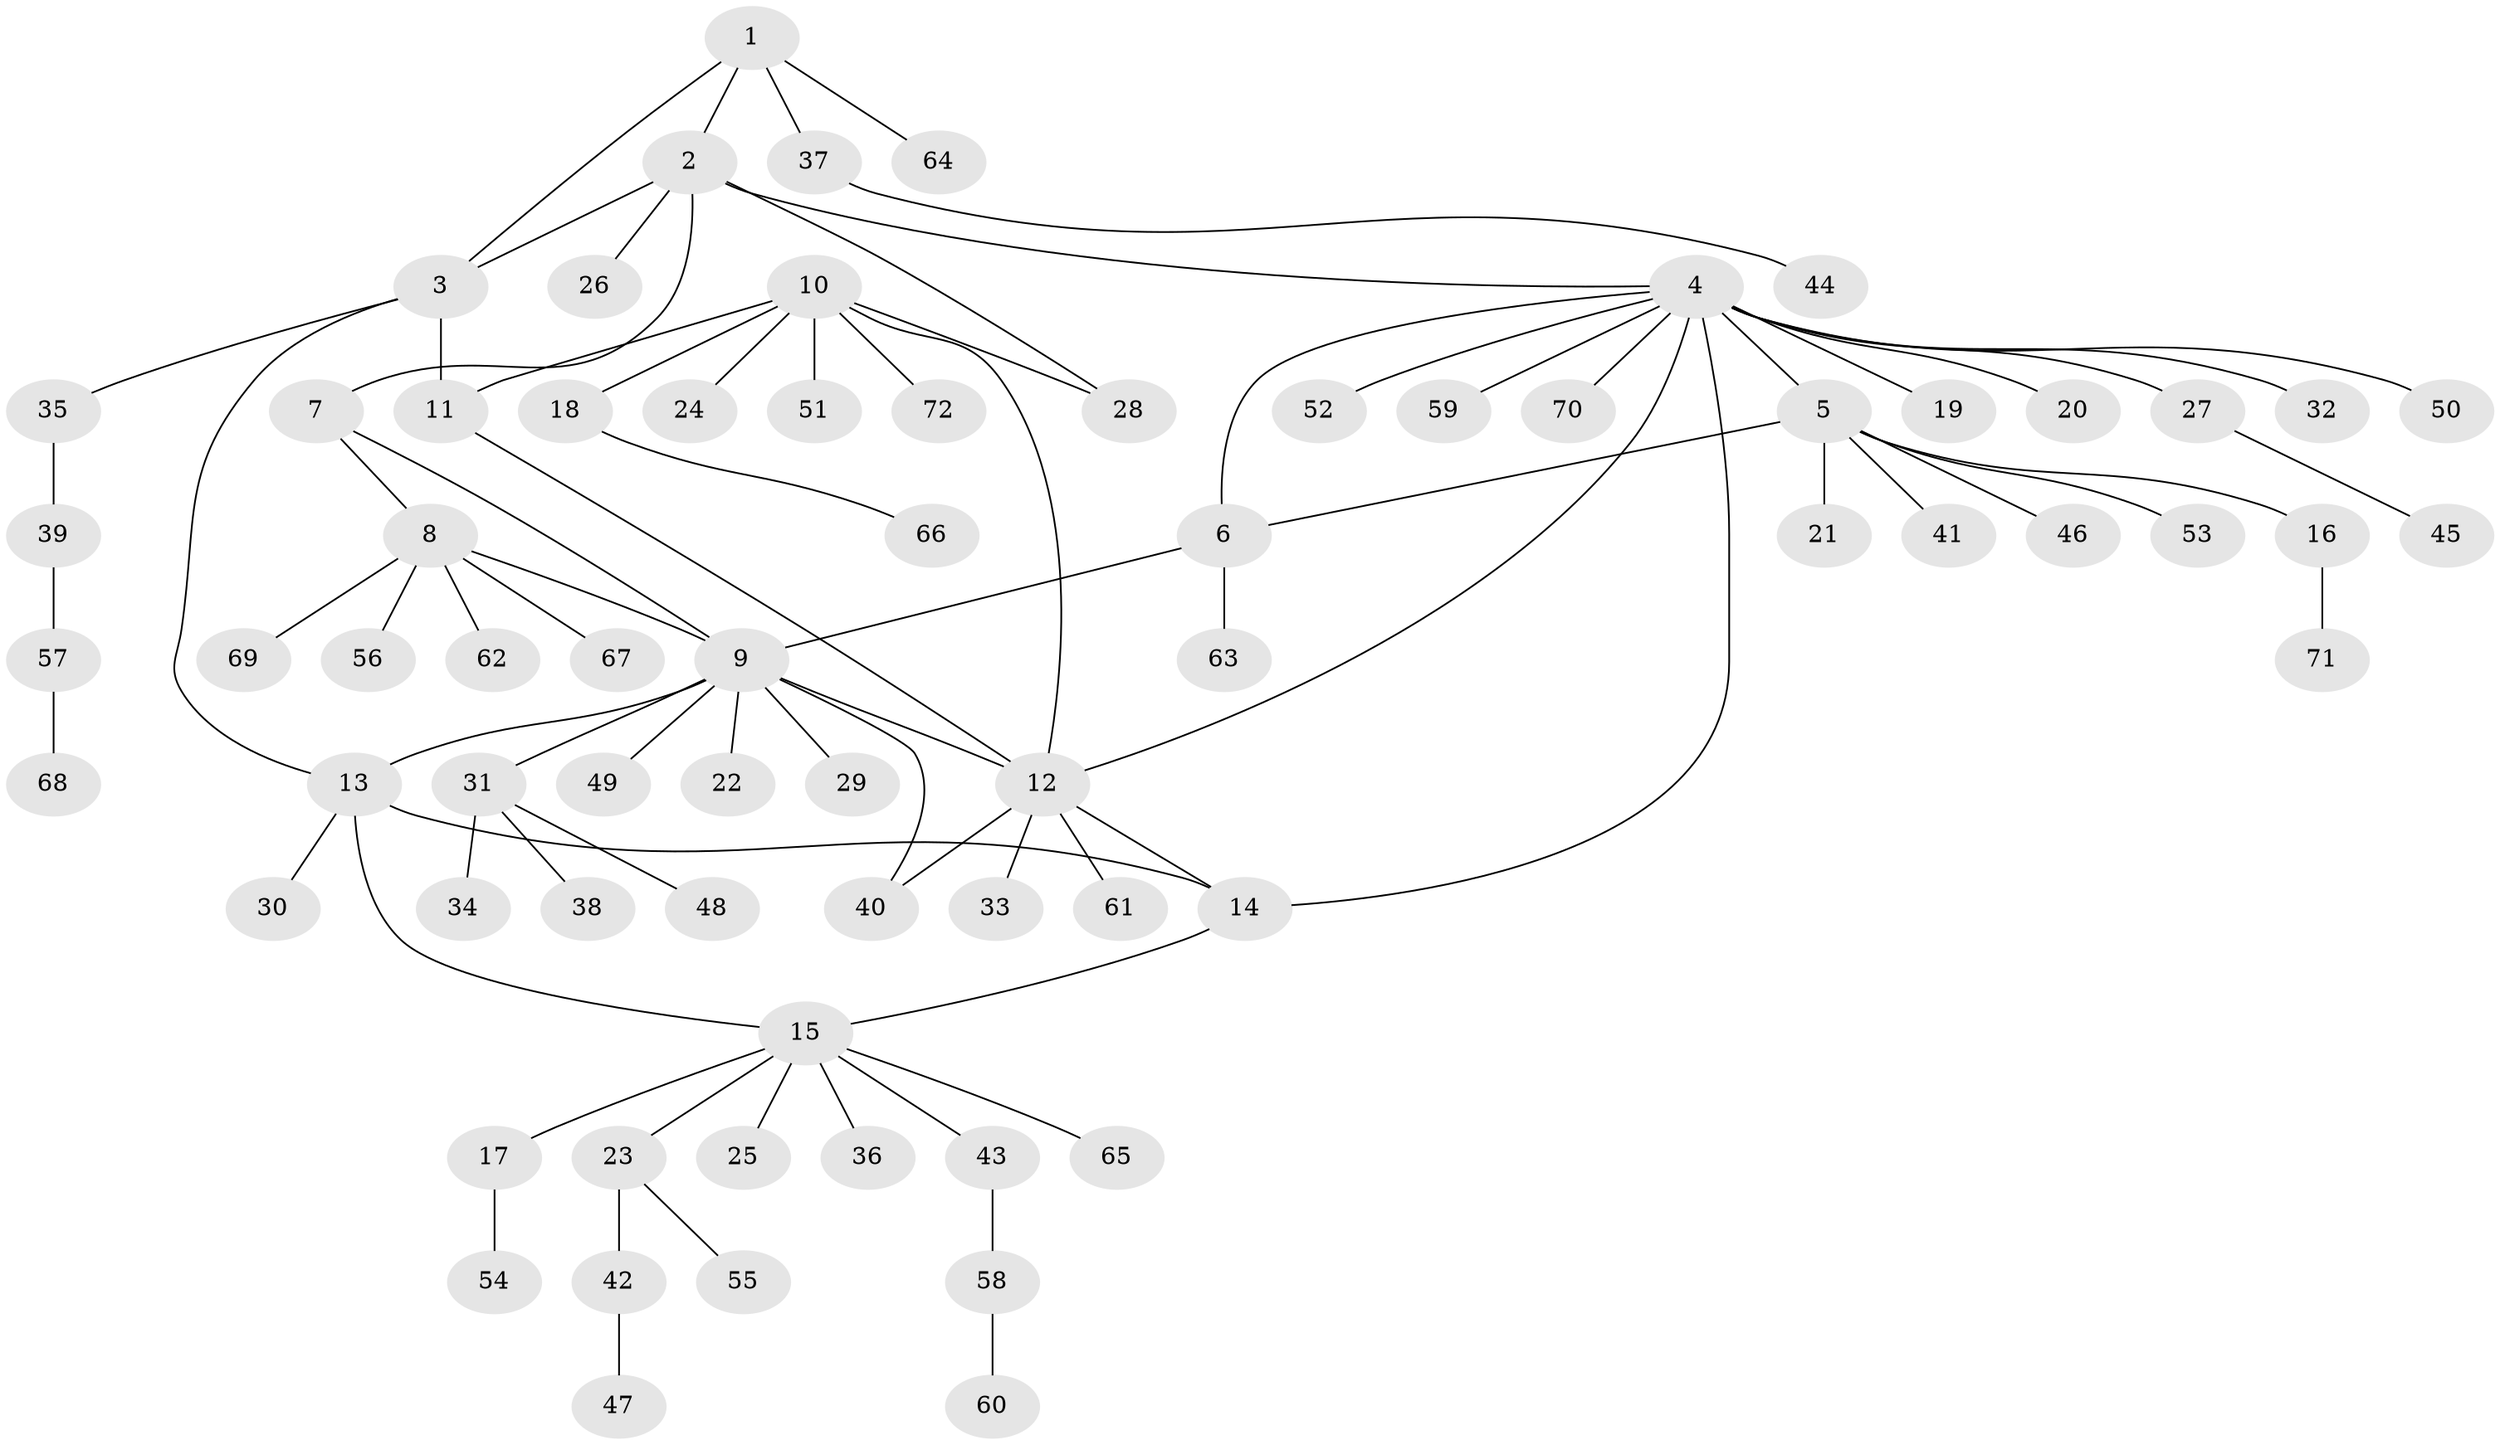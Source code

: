 // Generated by graph-tools (version 1.1) at 2025/50/03/09/25 03:50:43]
// undirected, 72 vertices, 84 edges
graph export_dot {
graph [start="1"]
  node [color=gray90,style=filled];
  1;
  2;
  3;
  4;
  5;
  6;
  7;
  8;
  9;
  10;
  11;
  12;
  13;
  14;
  15;
  16;
  17;
  18;
  19;
  20;
  21;
  22;
  23;
  24;
  25;
  26;
  27;
  28;
  29;
  30;
  31;
  32;
  33;
  34;
  35;
  36;
  37;
  38;
  39;
  40;
  41;
  42;
  43;
  44;
  45;
  46;
  47;
  48;
  49;
  50;
  51;
  52;
  53;
  54;
  55;
  56;
  57;
  58;
  59;
  60;
  61;
  62;
  63;
  64;
  65;
  66;
  67;
  68;
  69;
  70;
  71;
  72;
  1 -- 2;
  1 -- 3;
  1 -- 37;
  1 -- 64;
  2 -- 3;
  2 -- 4;
  2 -- 7;
  2 -- 26;
  2 -- 28;
  3 -- 11;
  3 -- 13;
  3 -- 35;
  4 -- 5;
  4 -- 6;
  4 -- 12;
  4 -- 14;
  4 -- 19;
  4 -- 20;
  4 -- 27;
  4 -- 32;
  4 -- 50;
  4 -- 52;
  4 -- 59;
  4 -- 70;
  5 -- 6;
  5 -- 16;
  5 -- 21;
  5 -- 41;
  5 -- 46;
  5 -- 53;
  6 -- 9;
  6 -- 63;
  7 -- 8;
  7 -- 9;
  8 -- 9;
  8 -- 56;
  8 -- 62;
  8 -- 67;
  8 -- 69;
  9 -- 12;
  9 -- 13;
  9 -- 22;
  9 -- 29;
  9 -- 31;
  9 -- 40;
  9 -- 49;
  10 -- 11;
  10 -- 12;
  10 -- 18;
  10 -- 24;
  10 -- 28;
  10 -- 51;
  10 -- 72;
  11 -- 12;
  12 -- 14;
  12 -- 33;
  12 -- 40;
  12 -- 61;
  13 -- 14;
  13 -- 15;
  13 -- 30;
  14 -- 15;
  15 -- 17;
  15 -- 23;
  15 -- 25;
  15 -- 36;
  15 -- 43;
  15 -- 65;
  16 -- 71;
  17 -- 54;
  18 -- 66;
  23 -- 42;
  23 -- 55;
  27 -- 45;
  31 -- 34;
  31 -- 38;
  31 -- 48;
  35 -- 39;
  37 -- 44;
  39 -- 57;
  42 -- 47;
  43 -- 58;
  57 -- 68;
  58 -- 60;
}
